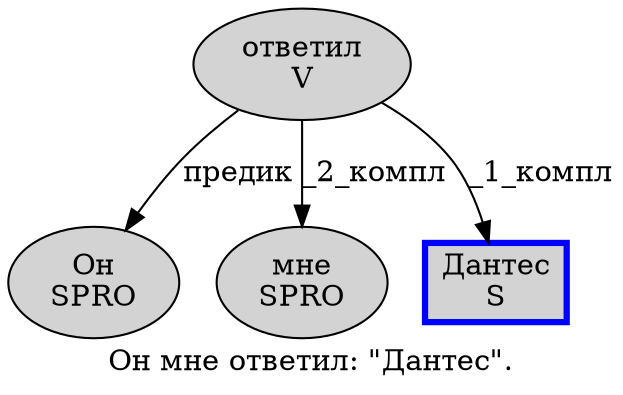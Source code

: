 digraph SENTENCE_292 {
	graph [label="Он мне ответил: \"Дантес\"."]
	node [style=filled]
		0 [label="Он
SPRO" color="" fillcolor=lightgray penwidth=1 shape=ellipse]
		1 [label="мне
SPRO" color="" fillcolor=lightgray penwidth=1 shape=ellipse]
		2 [label="ответил
V" color="" fillcolor=lightgray penwidth=1 shape=ellipse]
		5 [label="Дантес
S" color=blue fillcolor=lightgray penwidth=3 shape=box]
			2 -> 0 [label="предик"]
			2 -> 1 [label="_2_компл"]
			2 -> 5 [label="_1_компл"]
}